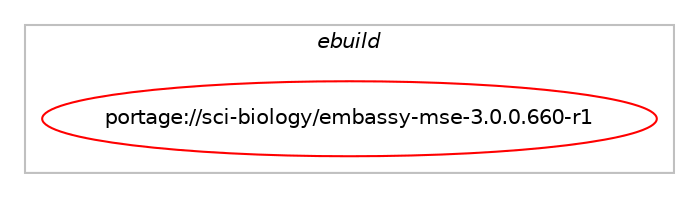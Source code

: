 digraph prolog {

# *************
# Graph options
# *************

newrank=true;
concentrate=true;
compound=true;
graph [rankdir=LR,fontname=Helvetica,fontsize=10,ranksep=1.5];#, ranksep=2.5, nodesep=0.2];
edge  [arrowhead=vee];
node  [fontname=Helvetica,fontsize=10];

# **********
# The ebuild
# **********

subgraph cluster_leftcol {
color=gray;
label=<<i>ebuild</i>>;
id [label="portage://sci-biology/embassy-mse-3.0.0.660-r1", color=red, width=4, href="../sci-biology/embassy-mse-3.0.0.660-r1.svg"];
}

# ****************
# The dependencies
# ****************

subgraph cluster_midcol {
color=gray;
label=<<i>dependencies</i>>;
subgraph cluster_compile {
fillcolor="#eeeeee";
style=filled;
label=<<i>compile</i>>;
# *** BEGIN UNKNOWN DEPENDENCY TYPE (TODO) ***
# id -> equal(use_conditional_group(positive,X,portage://sci-biology/embassy-mse-3.0.0.660-r1,[package_dependency(portage://sci-biology/embassy-mse-3.0.0.660-r1,install,no,x11-libs,libXt,none,[,,],[],[])]))
# *** END UNKNOWN DEPENDENCY TYPE (TODO) ***

# *** BEGIN UNKNOWN DEPENDENCY TYPE (TODO) ***
# id -> equal(use_conditional_group(positive,mysql,portage://sci-biology/embassy-mse-3.0.0.660-r1,[package_dependency(portage://sci-biology/embassy-mse-3.0.0.660-r1,install,no,dev-db,mysql-connector-c,none,[,,],[slot(0),equal],[])]))
# *** END UNKNOWN DEPENDENCY TYPE (TODO) ***

# *** BEGIN UNKNOWN DEPENDENCY TYPE (TODO) ***
# id -> equal(use_conditional_group(positive,pdf,portage://sci-biology/embassy-mse-3.0.0.660-r1,[package_dependency(portage://sci-biology/embassy-mse-3.0.0.660-r1,install,no,media-libs,libharu,none,[,,],any_same_slot,[])]))
# *** END UNKNOWN DEPENDENCY TYPE (TODO) ***

# *** BEGIN UNKNOWN DEPENDENCY TYPE (TODO) ***
# id -> equal(use_conditional_group(positive,png,portage://sci-biology/embassy-mse-3.0.0.660-r1,[package_dependency(portage://sci-biology/embassy-mse-3.0.0.660-r1,install,no,media-libs,gd,none,[,,],[slot(2),equal],[use(enable(png),none)])]))
# *** END UNKNOWN DEPENDENCY TYPE (TODO) ***

# *** BEGIN UNKNOWN DEPENDENCY TYPE (TODO) ***
# id -> equal(use_conditional_group(positive,postgres,portage://sci-biology/embassy-mse-3.0.0.660-r1,[package_dependency(portage://sci-biology/embassy-mse-3.0.0.660-r1,install,no,dev-db,postgresql,none,[,,],any_same_slot,[])]))
# *** END UNKNOWN DEPENDENCY TYPE (TODO) ***

# *** BEGIN UNKNOWN DEPENDENCY TYPE (TODO) ***
# id -> equal(package_dependency(portage://sci-biology/embassy-mse-3.0.0.660-r1,install,no,dev-libs,expat,none,[,,],[],[]))
# *** END UNKNOWN DEPENDENCY TYPE (TODO) ***

# *** BEGIN UNKNOWN DEPENDENCY TYPE (TODO) ***
# id -> equal(package_dependency(portage://sci-biology/embassy-mse-3.0.0.660-r1,install,no,dev-libs,libpcre,none,[,,],[slot(3)],[]))
# *** END UNKNOWN DEPENDENCY TYPE (TODO) ***

# *** BEGIN UNKNOWN DEPENDENCY TYPE (TODO) ***
# id -> equal(package_dependency(portage://sci-biology/embassy-mse-3.0.0.660-r1,install,no,sci-biology,emboss,greaterequal,[6.6.0,,-r1,6.6.0-r1],[],[use(equal(mysql),none),use(equal(pdf),none),use(equal(png),none),use(equal(postgres),none),use(equal(X),none)]))
# *** END UNKNOWN DEPENDENCY TYPE (TODO) ***

# *** BEGIN UNKNOWN DEPENDENCY TYPE (TODO) ***
# id -> equal(package_dependency(portage://sci-biology/embassy-mse-3.0.0.660-r1,install,no,sci-libs,plplot,none,[,,],any_same_slot,[]))
# *** END UNKNOWN DEPENDENCY TYPE (TODO) ***

# *** BEGIN UNKNOWN DEPENDENCY TYPE (TODO) ***
# id -> equal(package_dependency(portage://sci-biology/embassy-mse-3.0.0.660-r1,install,no,sys-libs,ncurses,none,[,,],any_same_slot,[]))
# *** END UNKNOWN DEPENDENCY TYPE (TODO) ***

# *** BEGIN UNKNOWN DEPENDENCY TYPE (TODO) ***
# id -> equal(package_dependency(portage://sci-biology/embassy-mse-3.0.0.660-r1,install,no,sys-libs,zlib,none,[,,],[],[]))
# *** END UNKNOWN DEPENDENCY TYPE (TODO) ***

}
subgraph cluster_compileandrun {
fillcolor="#eeeeee";
style=filled;
label=<<i>compile and run</i>>;
}
subgraph cluster_run {
fillcolor="#eeeeee";
style=filled;
label=<<i>run</i>>;
# *** BEGIN UNKNOWN DEPENDENCY TYPE (TODO) ***
# id -> equal(use_conditional_group(positive,X,portage://sci-biology/embassy-mse-3.0.0.660-r1,[package_dependency(portage://sci-biology/embassy-mse-3.0.0.660-r1,run,no,x11-libs,libXt,none,[,,],[],[])]))
# *** END UNKNOWN DEPENDENCY TYPE (TODO) ***

# *** BEGIN UNKNOWN DEPENDENCY TYPE (TODO) ***
# id -> equal(use_conditional_group(positive,mysql,portage://sci-biology/embassy-mse-3.0.0.660-r1,[package_dependency(portage://sci-biology/embassy-mse-3.0.0.660-r1,run,no,dev-db,mysql-connector-c,none,[,,],[slot(0),equal],[])]))
# *** END UNKNOWN DEPENDENCY TYPE (TODO) ***

# *** BEGIN UNKNOWN DEPENDENCY TYPE (TODO) ***
# id -> equal(use_conditional_group(positive,pdf,portage://sci-biology/embassy-mse-3.0.0.660-r1,[package_dependency(portage://sci-biology/embassy-mse-3.0.0.660-r1,run,no,media-libs,libharu,none,[,,],any_same_slot,[])]))
# *** END UNKNOWN DEPENDENCY TYPE (TODO) ***

# *** BEGIN UNKNOWN DEPENDENCY TYPE (TODO) ***
# id -> equal(use_conditional_group(positive,png,portage://sci-biology/embassy-mse-3.0.0.660-r1,[package_dependency(portage://sci-biology/embassy-mse-3.0.0.660-r1,run,no,media-libs,gd,none,[,,],[slot(2),equal],[use(enable(png),none)])]))
# *** END UNKNOWN DEPENDENCY TYPE (TODO) ***

# *** BEGIN UNKNOWN DEPENDENCY TYPE (TODO) ***
# id -> equal(use_conditional_group(positive,postgres,portage://sci-biology/embassy-mse-3.0.0.660-r1,[package_dependency(portage://sci-biology/embassy-mse-3.0.0.660-r1,run,no,dev-db,postgresql,none,[,,],any_same_slot,[])]))
# *** END UNKNOWN DEPENDENCY TYPE (TODO) ***

# *** BEGIN UNKNOWN DEPENDENCY TYPE (TODO) ***
# id -> equal(package_dependency(portage://sci-biology/embassy-mse-3.0.0.660-r1,run,no,dev-libs,expat,none,[,,],[],[]))
# *** END UNKNOWN DEPENDENCY TYPE (TODO) ***

# *** BEGIN UNKNOWN DEPENDENCY TYPE (TODO) ***
# id -> equal(package_dependency(portage://sci-biology/embassy-mse-3.0.0.660-r1,run,no,dev-libs,libpcre,none,[,,],[slot(3)],[]))
# *** END UNKNOWN DEPENDENCY TYPE (TODO) ***

# *** BEGIN UNKNOWN DEPENDENCY TYPE (TODO) ***
# id -> equal(package_dependency(portage://sci-biology/embassy-mse-3.0.0.660-r1,run,no,sci-biology,emboss,greaterequal,[6.6.0,,-r1,6.6.0-r1],[],[use(equal(mysql),none),use(equal(pdf),none),use(equal(png),none),use(equal(postgres),none),use(equal(X),none)]))
# *** END UNKNOWN DEPENDENCY TYPE (TODO) ***

# *** BEGIN UNKNOWN DEPENDENCY TYPE (TODO) ***
# id -> equal(package_dependency(portage://sci-biology/embassy-mse-3.0.0.660-r1,run,no,sci-libs,plplot,none,[,,],any_same_slot,[]))
# *** END UNKNOWN DEPENDENCY TYPE (TODO) ***

# *** BEGIN UNKNOWN DEPENDENCY TYPE (TODO) ***
# id -> equal(package_dependency(portage://sci-biology/embassy-mse-3.0.0.660-r1,run,no,sys-libs,ncurses,none,[,,],any_same_slot,[]))
# *** END UNKNOWN DEPENDENCY TYPE (TODO) ***

# *** BEGIN UNKNOWN DEPENDENCY TYPE (TODO) ***
# id -> equal(package_dependency(portage://sci-biology/embassy-mse-3.0.0.660-r1,run,no,sys-libs,zlib,none,[,,],[],[]))
# *** END UNKNOWN DEPENDENCY TYPE (TODO) ***

}
}

# **************
# The candidates
# **************

subgraph cluster_choices {
rank=same;
color=gray;
label=<<i>candidates</i>>;

}

}
